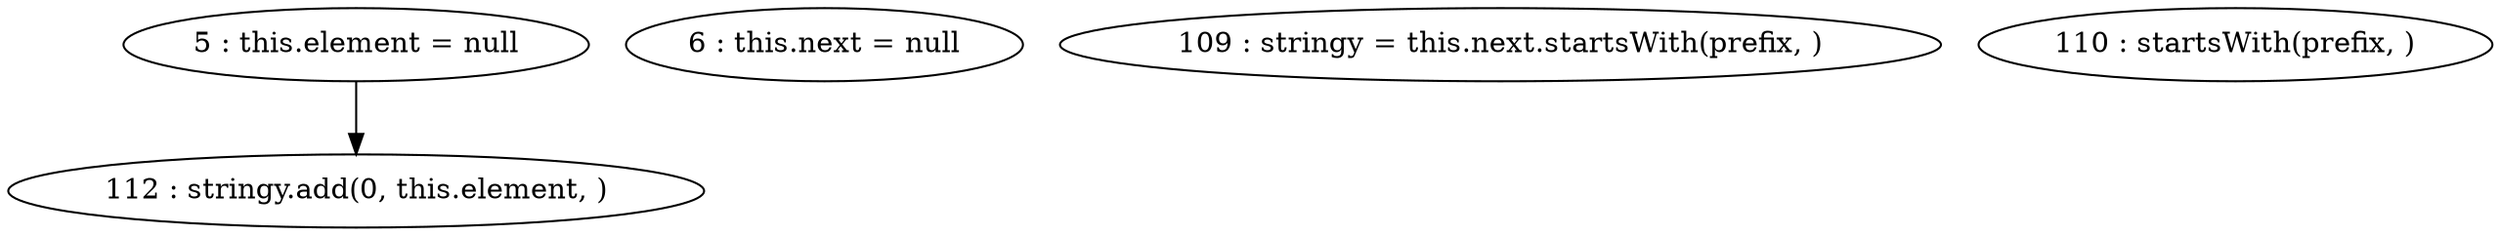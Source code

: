 digraph G {
"5 : this.element = null"
"5 : this.element = null" -> "112 : stringy.add(0, this.element, )"
"6 : this.next = null"
"109 : stringy = this.next.startsWith(prefix, )"
"110 : startsWith(prefix, )"
"112 : stringy.add(0, this.element, )"
}